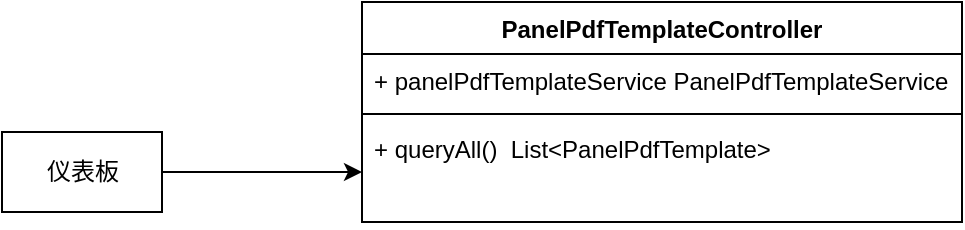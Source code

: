 <mxfile version="20.1.1" type="github">
  <diagram id="7IvgWixZAoFP-BVotiOy" name="Page-1">
    <mxGraphModel dx="828" dy="440" grid="1" gridSize="10" guides="1" tooltips="1" connect="1" arrows="1" fold="1" page="1" pageScale="1" pageWidth="827" pageHeight="1169" math="0" shadow="0">
      <root>
        <mxCell id="0" />
        <mxCell id="1" parent="0" />
        <mxCell id="AtcFVIxwp2P0tSFq3szP-8" value="" style="edgeStyle=orthogonalEdgeStyle;rounded=0;orthogonalLoop=1;jettySize=auto;html=1;" edge="1" parent="1" source="AtcFVIxwp2P0tSFq3szP-1" target="AtcFVIxwp2P0tSFq3szP-6">
          <mxGeometry relative="1" as="geometry" />
        </mxCell>
        <mxCell id="AtcFVIxwp2P0tSFq3szP-1" value="仪表板" style="html=1;" vertex="1" parent="1">
          <mxGeometry x="70" y="155" width="80" height="40" as="geometry" />
        </mxCell>
        <mxCell id="AtcFVIxwp2P0tSFq3szP-3" value="PanelPdfTemplateController" style="swimlane;fontStyle=1;align=center;verticalAlign=top;childLayout=stackLayout;horizontal=1;startSize=26;horizontalStack=0;resizeParent=1;resizeParentMax=0;resizeLast=0;collapsible=1;marginBottom=0;" vertex="1" parent="1">
          <mxGeometry x="250" y="90" width="300" height="110" as="geometry" />
        </mxCell>
        <mxCell id="AtcFVIxwp2P0tSFq3szP-4" value="+ panelPdfTemplateService PanelPdfTemplateService" style="text;strokeColor=none;fillColor=none;align=left;verticalAlign=top;spacingLeft=4;spacingRight=4;overflow=hidden;rotatable=0;points=[[0,0.5],[1,0.5]];portConstraint=eastwest;" vertex="1" parent="AtcFVIxwp2P0tSFq3szP-3">
          <mxGeometry y="26" width="300" height="26" as="geometry" />
        </mxCell>
        <mxCell id="AtcFVIxwp2P0tSFq3szP-5" value="" style="line;strokeWidth=1;fillColor=none;align=left;verticalAlign=middle;spacingTop=-1;spacingLeft=3;spacingRight=3;rotatable=0;labelPosition=right;points=[];portConstraint=eastwest;" vertex="1" parent="AtcFVIxwp2P0tSFq3szP-3">
          <mxGeometry y="52" width="300" height="8" as="geometry" />
        </mxCell>
        <mxCell id="AtcFVIxwp2P0tSFq3szP-6" value="+ queryAll()  List&lt;PanelPdfTemplate&gt;" style="text;strokeColor=none;fillColor=none;align=left;verticalAlign=top;spacingLeft=4;spacingRight=4;overflow=hidden;rotatable=0;points=[[0,0.5],[1,0.5]];portConstraint=eastwest;" vertex="1" parent="AtcFVIxwp2P0tSFq3szP-3">
          <mxGeometry y="60" width="300" height="50" as="geometry" />
        </mxCell>
      </root>
    </mxGraphModel>
  </diagram>
</mxfile>
